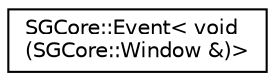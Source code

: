 digraph "Graphical Class Hierarchy"
{
 // LATEX_PDF_SIZE
  edge [fontname="Helvetica",fontsize="10",labelfontname="Helvetica",labelfontsize="10"];
  node [fontname="Helvetica",fontsize="10",shape=record];
  rankdir="LR";
  Node0 [label="SGCore::Event\< void\l(SGCore::Window &)\>",height=0.2,width=0.4,color="black", fillcolor="white", style="filled",URL="$structSGCore_1_1Event.html",tooltip=" "];
}
